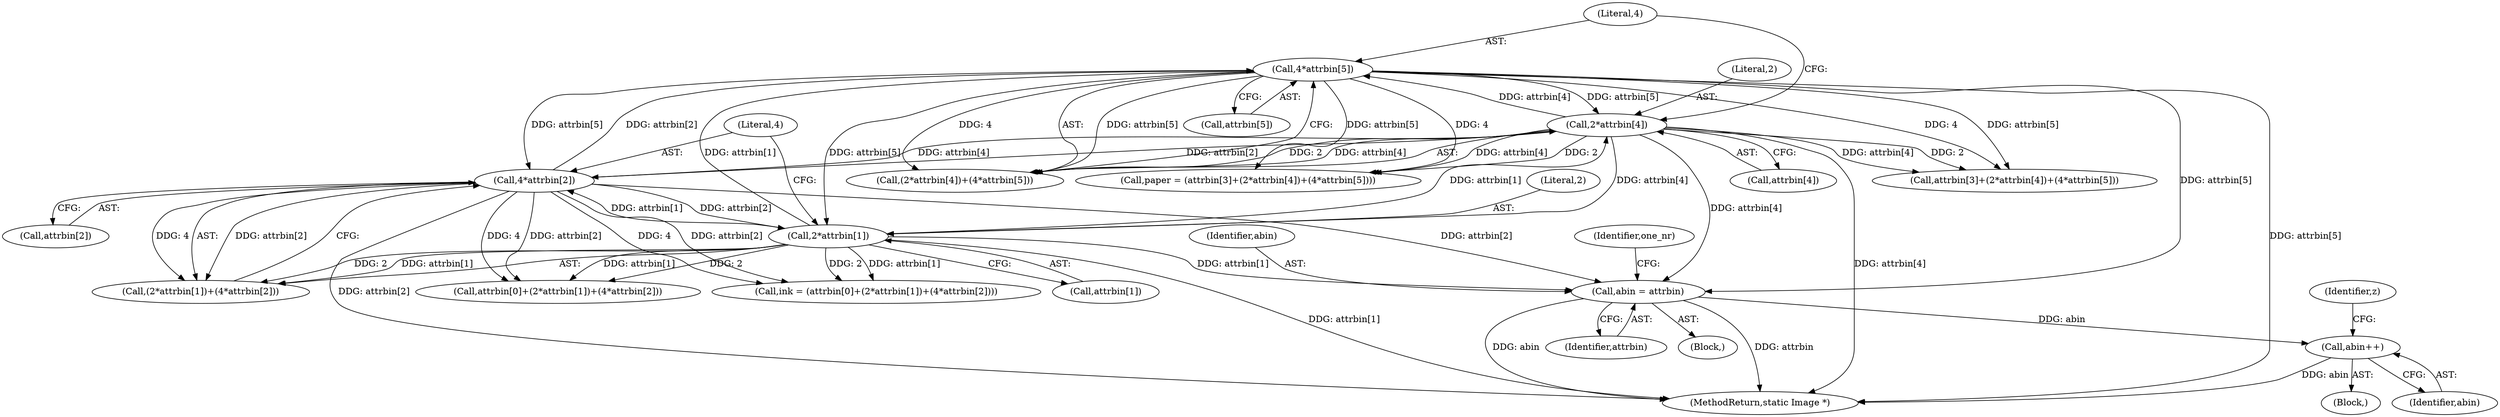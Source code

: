 digraph "0_ImageMagick_f6e9d0d9955e85bdd7540b251cd50d598dacc5e6_54@pointer" {
"1000409" [label="(Call,abin++)"];
"1000338" [label="(Call,abin = attrbin)"];
"1000440" [label="(Call,4*attrbin[5])"];
"1000435" [label="(Call,2*attrbin[4])"];
"1000423" [label="(Call,4*attrbin[2])"];
"1000418" [label="(Call,2*attrbin[1])"];
"1000339" [label="(Identifier,abin)"];
"1000440" [label="(Call,4*attrbin[5])"];
"1000430" [label="(Call,attrbin[3]+(2*attrbin[4])+(4*attrbin[5]))"];
"1000437" [label="(Call,attrbin[4])"];
"1000420" [label="(Call,attrbin[1])"];
"1000425" [label="(Call,attrbin[2])"];
"1000419" [label="(Literal,2)"];
"1000413" [label="(Call,attrbin[0]+(2*attrbin[1])+(4*attrbin[2]))"];
"1000338" [label="(Call,abin = attrbin)"];
"1000411" [label="(Call,ink = (attrbin[0]+(2*attrbin[1])+(4*attrbin[2])))"];
"1000428" [label="(Call,paper = (attrbin[3]+(2*attrbin[4])+(4*attrbin[5])))"];
"1000435" [label="(Call,2*attrbin[4])"];
"1000418" [label="(Call,2*attrbin[1])"];
"1000410" [label="(Identifier,abin)"];
"1000387" [label="(Identifier,z)"];
"1000417" [label="(Call,(2*attrbin[1])+(4*attrbin[2]))"];
"1000340" [label="(Identifier,attrbin)"];
"1000388" [label="(Block,)"];
"1000423" [label="(Call,4*attrbin[2])"];
"1000442" [label="(Call,attrbin[5])"];
"1000409" [label="(Call,abin++)"];
"1000424" [label="(Literal,4)"];
"1000292" [label="(Block,)"];
"1000342" [label="(Identifier,one_nr)"];
"1000441" [label="(Literal,4)"];
"1000562" [label="(MethodReturn,static Image *)"];
"1000434" [label="(Call,(2*attrbin[4])+(4*attrbin[5]))"];
"1000436" [label="(Literal,2)"];
"1000409" -> "1000388"  [label="AST: "];
"1000409" -> "1000410"  [label="CFG: "];
"1000410" -> "1000409"  [label="AST: "];
"1000387" -> "1000409"  [label="CFG: "];
"1000409" -> "1000562"  [label="DDG: abin"];
"1000338" -> "1000409"  [label="DDG: abin"];
"1000338" -> "1000292"  [label="AST: "];
"1000338" -> "1000340"  [label="CFG: "];
"1000339" -> "1000338"  [label="AST: "];
"1000340" -> "1000338"  [label="AST: "];
"1000342" -> "1000338"  [label="CFG: "];
"1000338" -> "1000562"  [label="DDG: abin"];
"1000338" -> "1000562"  [label="DDG: attrbin"];
"1000440" -> "1000338"  [label="DDG: attrbin[5]"];
"1000435" -> "1000338"  [label="DDG: attrbin[4]"];
"1000423" -> "1000338"  [label="DDG: attrbin[2]"];
"1000418" -> "1000338"  [label="DDG: attrbin[1]"];
"1000440" -> "1000434"  [label="AST: "];
"1000440" -> "1000442"  [label="CFG: "];
"1000441" -> "1000440"  [label="AST: "];
"1000442" -> "1000440"  [label="AST: "];
"1000434" -> "1000440"  [label="CFG: "];
"1000440" -> "1000562"  [label="DDG: attrbin[5]"];
"1000440" -> "1000418"  [label="DDG: attrbin[5]"];
"1000440" -> "1000423"  [label="DDG: attrbin[5]"];
"1000440" -> "1000428"  [label="DDG: 4"];
"1000440" -> "1000428"  [label="DDG: attrbin[5]"];
"1000440" -> "1000430"  [label="DDG: 4"];
"1000440" -> "1000430"  [label="DDG: attrbin[5]"];
"1000440" -> "1000435"  [label="DDG: attrbin[5]"];
"1000440" -> "1000434"  [label="DDG: 4"];
"1000440" -> "1000434"  [label="DDG: attrbin[5]"];
"1000435" -> "1000440"  [label="DDG: attrbin[4]"];
"1000423" -> "1000440"  [label="DDG: attrbin[2]"];
"1000418" -> "1000440"  [label="DDG: attrbin[1]"];
"1000435" -> "1000434"  [label="AST: "];
"1000435" -> "1000437"  [label="CFG: "];
"1000436" -> "1000435"  [label="AST: "];
"1000437" -> "1000435"  [label="AST: "];
"1000441" -> "1000435"  [label="CFG: "];
"1000435" -> "1000562"  [label="DDG: attrbin[4]"];
"1000435" -> "1000418"  [label="DDG: attrbin[4]"];
"1000435" -> "1000423"  [label="DDG: attrbin[4]"];
"1000435" -> "1000428"  [label="DDG: 2"];
"1000435" -> "1000428"  [label="DDG: attrbin[4]"];
"1000435" -> "1000430"  [label="DDG: 2"];
"1000435" -> "1000430"  [label="DDG: attrbin[4]"];
"1000435" -> "1000434"  [label="DDG: 2"];
"1000435" -> "1000434"  [label="DDG: attrbin[4]"];
"1000423" -> "1000435"  [label="DDG: attrbin[2]"];
"1000418" -> "1000435"  [label="DDG: attrbin[1]"];
"1000423" -> "1000417"  [label="AST: "];
"1000423" -> "1000425"  [label="CFG: "];
"1000424" -> "1000423"  [label="AST: "];
"1000425" -> "1000423"  [label="AST: "];
"1000417" -> "1000423"  [label="CFG: "];
"1000423" -> "1000562"  [label="DDG: attrbin[2]"];
"1000423" -> "1000411"  [label="DDG: 4"];
"1000423" -> "1000411"  [label="DDG: attrbin[2]"];
"1000423" -> "1000413"  [label="DDG: 4"];
"1000423" -> "1000413"  [label="DDG: attrbin[2]"];
"1000423" -> "1000418"  [label="DDG: attrbin[2]"];
"1000423" -> "1000417"  [label="DDG: 4"];
"1000423" -> "1000417"  [label="DDG: attrbin[2]"];
"1000418" -> "1000423"  [label="DDG: attrbin[1]"];
"1000418" -> "1000417"  [label="AST: "];
"1000418" -> "1000420"  [label="CFG: "];
"1000419" -> "1000418"  [label="AST: "];
"1000420" -> "1000418"  [label="AST: "];
"1000424" -> "1000418"  [label="CFG: "];
"1000418" -> "1000562"  [label="DDG: attrbin[1]"];
"1000418" -> "1000411"  [label="DDG: 2"];
"1000418" -> "1000411"  [label="DDG: attrbin[1]"];
"1000418" -> "1000413"  [label="DDG: 2"];
"1000418" -> "1000413"  [label="DDG: attrbin[1]"];
"1000418" -> "1000417"  [label="DDG: 2"];
"1000418" -> "1000417"  [label="DDG: attrbin[1]"];
}
